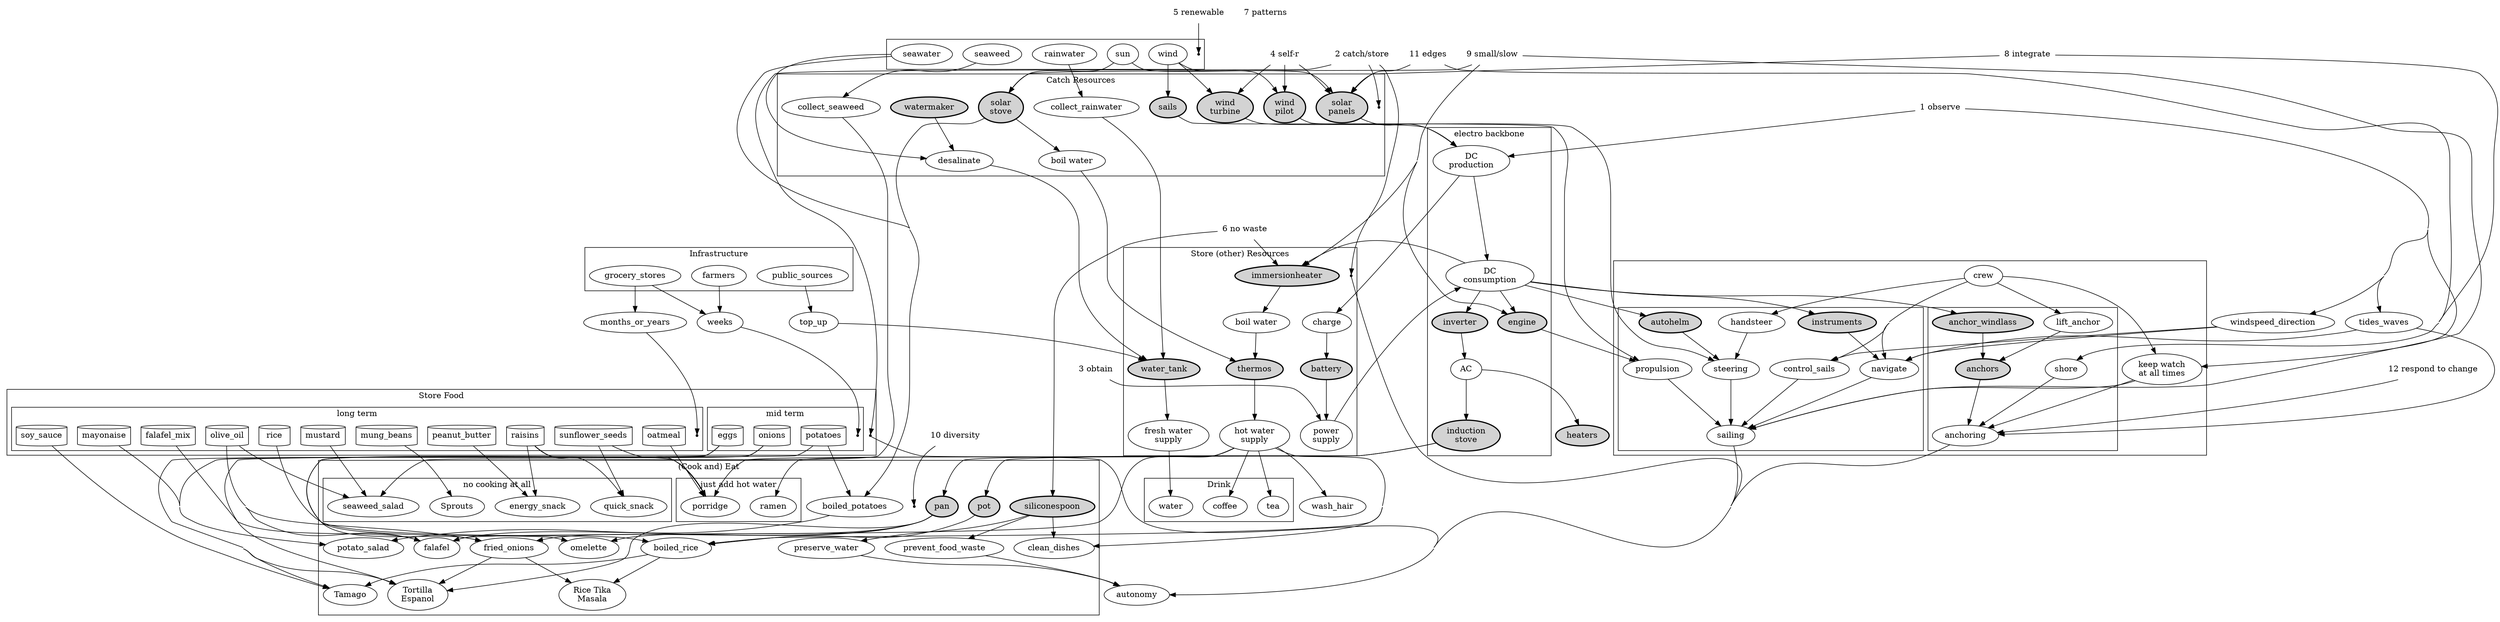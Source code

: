 digraph{ concentrate=true

#
# labelled nodes
#

 V12             [label="DC\nproduction"]
 V12_consumption [label="DC\nconsumption"]
#V48 [label="48 V"]
V230 [label="AC"]
keep_watch [label="keep watch\nat all times"]

{node [label=charge] 
 chargebatt12 
#chargebatt48 
}
{node [label="power\nsupply"]
 batt12supply 
#batt48supply 
}
{node [label="boil water"] 
boil_water_12 boil_water_solar }

#
# typed nodes
#

{ node[shape=none fillcolor="lightgreen" class=type_permaculture_principle ]
pp01 [ label="1 observe"     tooltip="Observe and Interact" ]
pp02 [ label="2 catch/store" tooltip="Catch and Store Resources" ]
pp03 [ label="3 obtain"      tooltip="Obtain a Yield" ]
pp04 [ label="4 self-r"      tooltip="Apply Self-Regulation" ]
pp05 [ label="5 renewable"   tooltip="Use Renewable Resources" ]
pp06 [ label="6 no waste"    tooltip="Produce No Waste" ]
pp07 [ label="7 patterns"    tooltip="Design from Patterns to Details" ]
pp08 [ label="8 integrate"   tooltip="Integrate Rather than Segregate" ]
pp09 [ label="9 small/slow"  tooltip="Use Small and Slow Solutions" ]
pp10 [ label="10 diversity"  tooltip="Use and Value Diversity" ]
pp11 [ label="11 edges"      tooltip="Use Edges and Value the Marginal" ]
pp12 [ label="12 respond to change" tooltip="Creatively Use and Respond to Change" ]
}

{ node[shape=point label="" class=tyoe_anchor ] 
iv_catch iv_store_res iv_store_food iv_renewables iv_eat iv_longterm iv_midterm }


{ node[ style=filled penwidth=2 class=type_equipment ]
windpilot   [label="wind\npilot"  ]
windturbine [label="wind\nturbine"]
batt12      [label=battery]
panels12    [label="solar\npanels"]
solar_stove [label="solar\nstove"]
watermaker 
#wood_stove # better suited for eco-car book?
induction_stove [label="induction\nstove"]
inverter heaters #other_appliances
thermos immersionheater
water_tank
pot pan
siliconespoon
anchors anchor_windlass 
sails
engine
autohelm
instruments
#lights
}

#
# Clusters
#

subgraph cluster_renewables { iv_renewables
sun wind 
seawater
rainwater
seaweed
#wood # better suited for eco-car book?
}

subgraph cluster_catch{ labelloc=B label="Catch Resources"
panels12
#charge_controller_12 
#panels48 charge_controller_48 
windturbine
#charge_controller_turbine
sun -> solar_stove -> boil_water_solar
sails
windpilot
collect_rainwater
watermaker -> desalinate
seaweed -> collect_seaweed
#collect_firewood # better suited for eco-car book?
iv_catch
}

subgraph cluster_store{ label="Store (other) Resources"
{rank=same batt12 thermos water_tank }
freshwater [label="fresh water\nsupply"]
hot_water  [label=  "hot water\nsupply"]
immersionheater
 chargebatt12 batt12supply
#chargebatt48 batt48supply batt48 
water_tank -> freshwater
iv_store_res
boil_water_12
}

subgraph cluster_store_food { iv_store_food node [shape=cylinder]    label="Store Food"
subgraph cluster_midterm    { iv_midterm  labelloc=B fillcolor=white label="mid term"
onions eggs potatoes
}
subgraph cluster_longterm   { iv_longterm labelloc=B fillcolor=white label="long term"
sunflower_seeds
raisins
peanut_butter
mung_beans
rice
oatmeal
soy_sauce
mustard
olive_oil
rice
falafel_mix
mayonaise
}
} # END Store Food

subgraph cluster_eat{ iv_eat label="(Cook and) Eat"
tortilla_es      [label="Tortilla\nEspanol"]
rice_tika_masala [label="Rice Tika\nMasala"]
subgraph cluster_no_cooking{ fillcolor=white label="no cooking at all"
{raisins sunflower_seeds} -> quick_snack
{raisins peanut_butter} -> energy_snack
mung_beans -> Sprouts
{collect_seaweed olive_oil mustard} -> seaweed_salad
}
subgraph cluster_hot_water{ fillcolor=white label="just add hot water"
#
# just add hot water
hot_water -> {
ramen 
#instant_soup #taboule #pasta 
}
{hot_water raisins oatmeal sunflower_seeds} -> porridge
}
#
# quick pan
{pan eggs} -> omelette
{pan olive_oil hot_water falafel_mix} -> falafel
#
# intermediate steps
{pot hot_water rice} -> boiled_rice
{seawater solar_stove potatoes} -> boiled_potatoes
{pan olive_oil onions} -> fried_onions
#
# multi phase recipes
{boiled_rice eggs soy_sauce} -> Tamago
{mayonaise boiled_potatoes onions} -> potato_salad
{boiled_rice fried_onions } -> rice_tika_masala
{pan eggs potatoes fried_onions} -> tortilla_es
#
# other cook / eat
siliconespoon -> clean_dishes 
siliconespoon -> { prevent_food_waste preserve_water }
} # END cluster Eat
{ prevent_food_waste preserve_water } -> autonomy

subgraph cluster_drink{ label="Drink"
hot_water -> {tea coffee}
freshwater -> water
}

subgraph cluster_electro{ labelloc=B label="electro backbone" 
V12 V12_consumption inverter V230 induction_stove
engine
}

subgraph cluster_seamanship {

subgraph cluster_anchoring { fillcolor=white
shore -> anchoring
anchor_windlass -> anchors -> anchoring
lift_anchor -> anchors
}

subgraph cluster_sailing { fillcolor=white
navigate
propulsion
sailing
steering
control_sails
handsteer
instruments
autohelm
}

instruments -> navigate-> sailing
crew -> navigate
crew -> handsteer -> steering
crew -> lift_anchor 
crew -> keep_watch -> { sailing anchoring }
crew -> control_sails -> sailing

} # END Seamanship

subgraph cluster_infrastructure{ labelloc=B label=Infrastructure
public_sources
grocery_stores
farmers
}

#
# EDGES
#

public_sources -> top_up -> water_tank
 grocery_stores -> months_or_years -> iv_longterm
{grocery_stores farmers} -> weeks  -> iv_midterm

anchoring -> autonomy
# anchoring -> rest -> crew

rainwater -> collect_rainwater -> water_tank
seawater  -> desalinate        -> water_tank


V12_consumption -> immersionheater -> boil_water_12 -> thermos -> hot_water
boil_water_solar -> thermos

# correct but high lod:
#freshwater -> { boil_water_12 boil_water_solar }

hot_water -> {clean_dishes wash_hair}

 sun -> panels12 -> 
#charge_controller_12 -> 
V12
#sun -> panels48 -> charge_controller_48 -> V48

V12 -> V12_consumption [minlen=3] # space vertically to make room for storage in between

V12-> chargebatt12 -> batt12 -> batt12supply -> V12_consumption

#batt48supply -> V48-> chargebatt48
#batt48 -> { chargebatt48 batt48supply }

V12_consumption -> {
#lights 
anchor_windlass instruments}

V12_consumption ->
#stepup -> V48
#V48 ->
engine -> propulsion

#V48 # too much LOD
V12_consumption
-> inverter -> V230 -> {induction_stove heaters #other_appliances
}

induction_stove -> {pan pot}

#wood -> collect_firewood -> wood_stove -> pan # better suited for eco-car book?

wind -> windpilot -> steering   -> sailing
wind -> sails     -> propulsion -> sailing -> autonomy
wind -> windturbine ->
#charge_controller_turbine -> # too much LOD
V12

V12_consumption -> autohelm -> steering

#
# Permnaculture Validation
#

pp01 -> tides_waves -> { anchoring navigate }
pp01 -> windspeed_direction -> {control_sails navigate }
pp01 -> keep_watch
pp01 -> V12
pp02 -> {iv_store_res iv_store_food } -> autonomy
pp02 -> iv_catch
pp03 -> batt12supply 
#pp03 -> iv_store_res
pp04 -> {windpilot panels12 windturbine}
pp05 -> iv_renewables
pp06 -> siliconespoon 
pp06 -> immersionheater
pp08 -> { shore panels12 }
pp09 -> { sailing engine solar_stove immersionheater }
pp10 -> iv_eat
pp11 -> { shore panels12 }
pp12 -> { anchoring }

}
